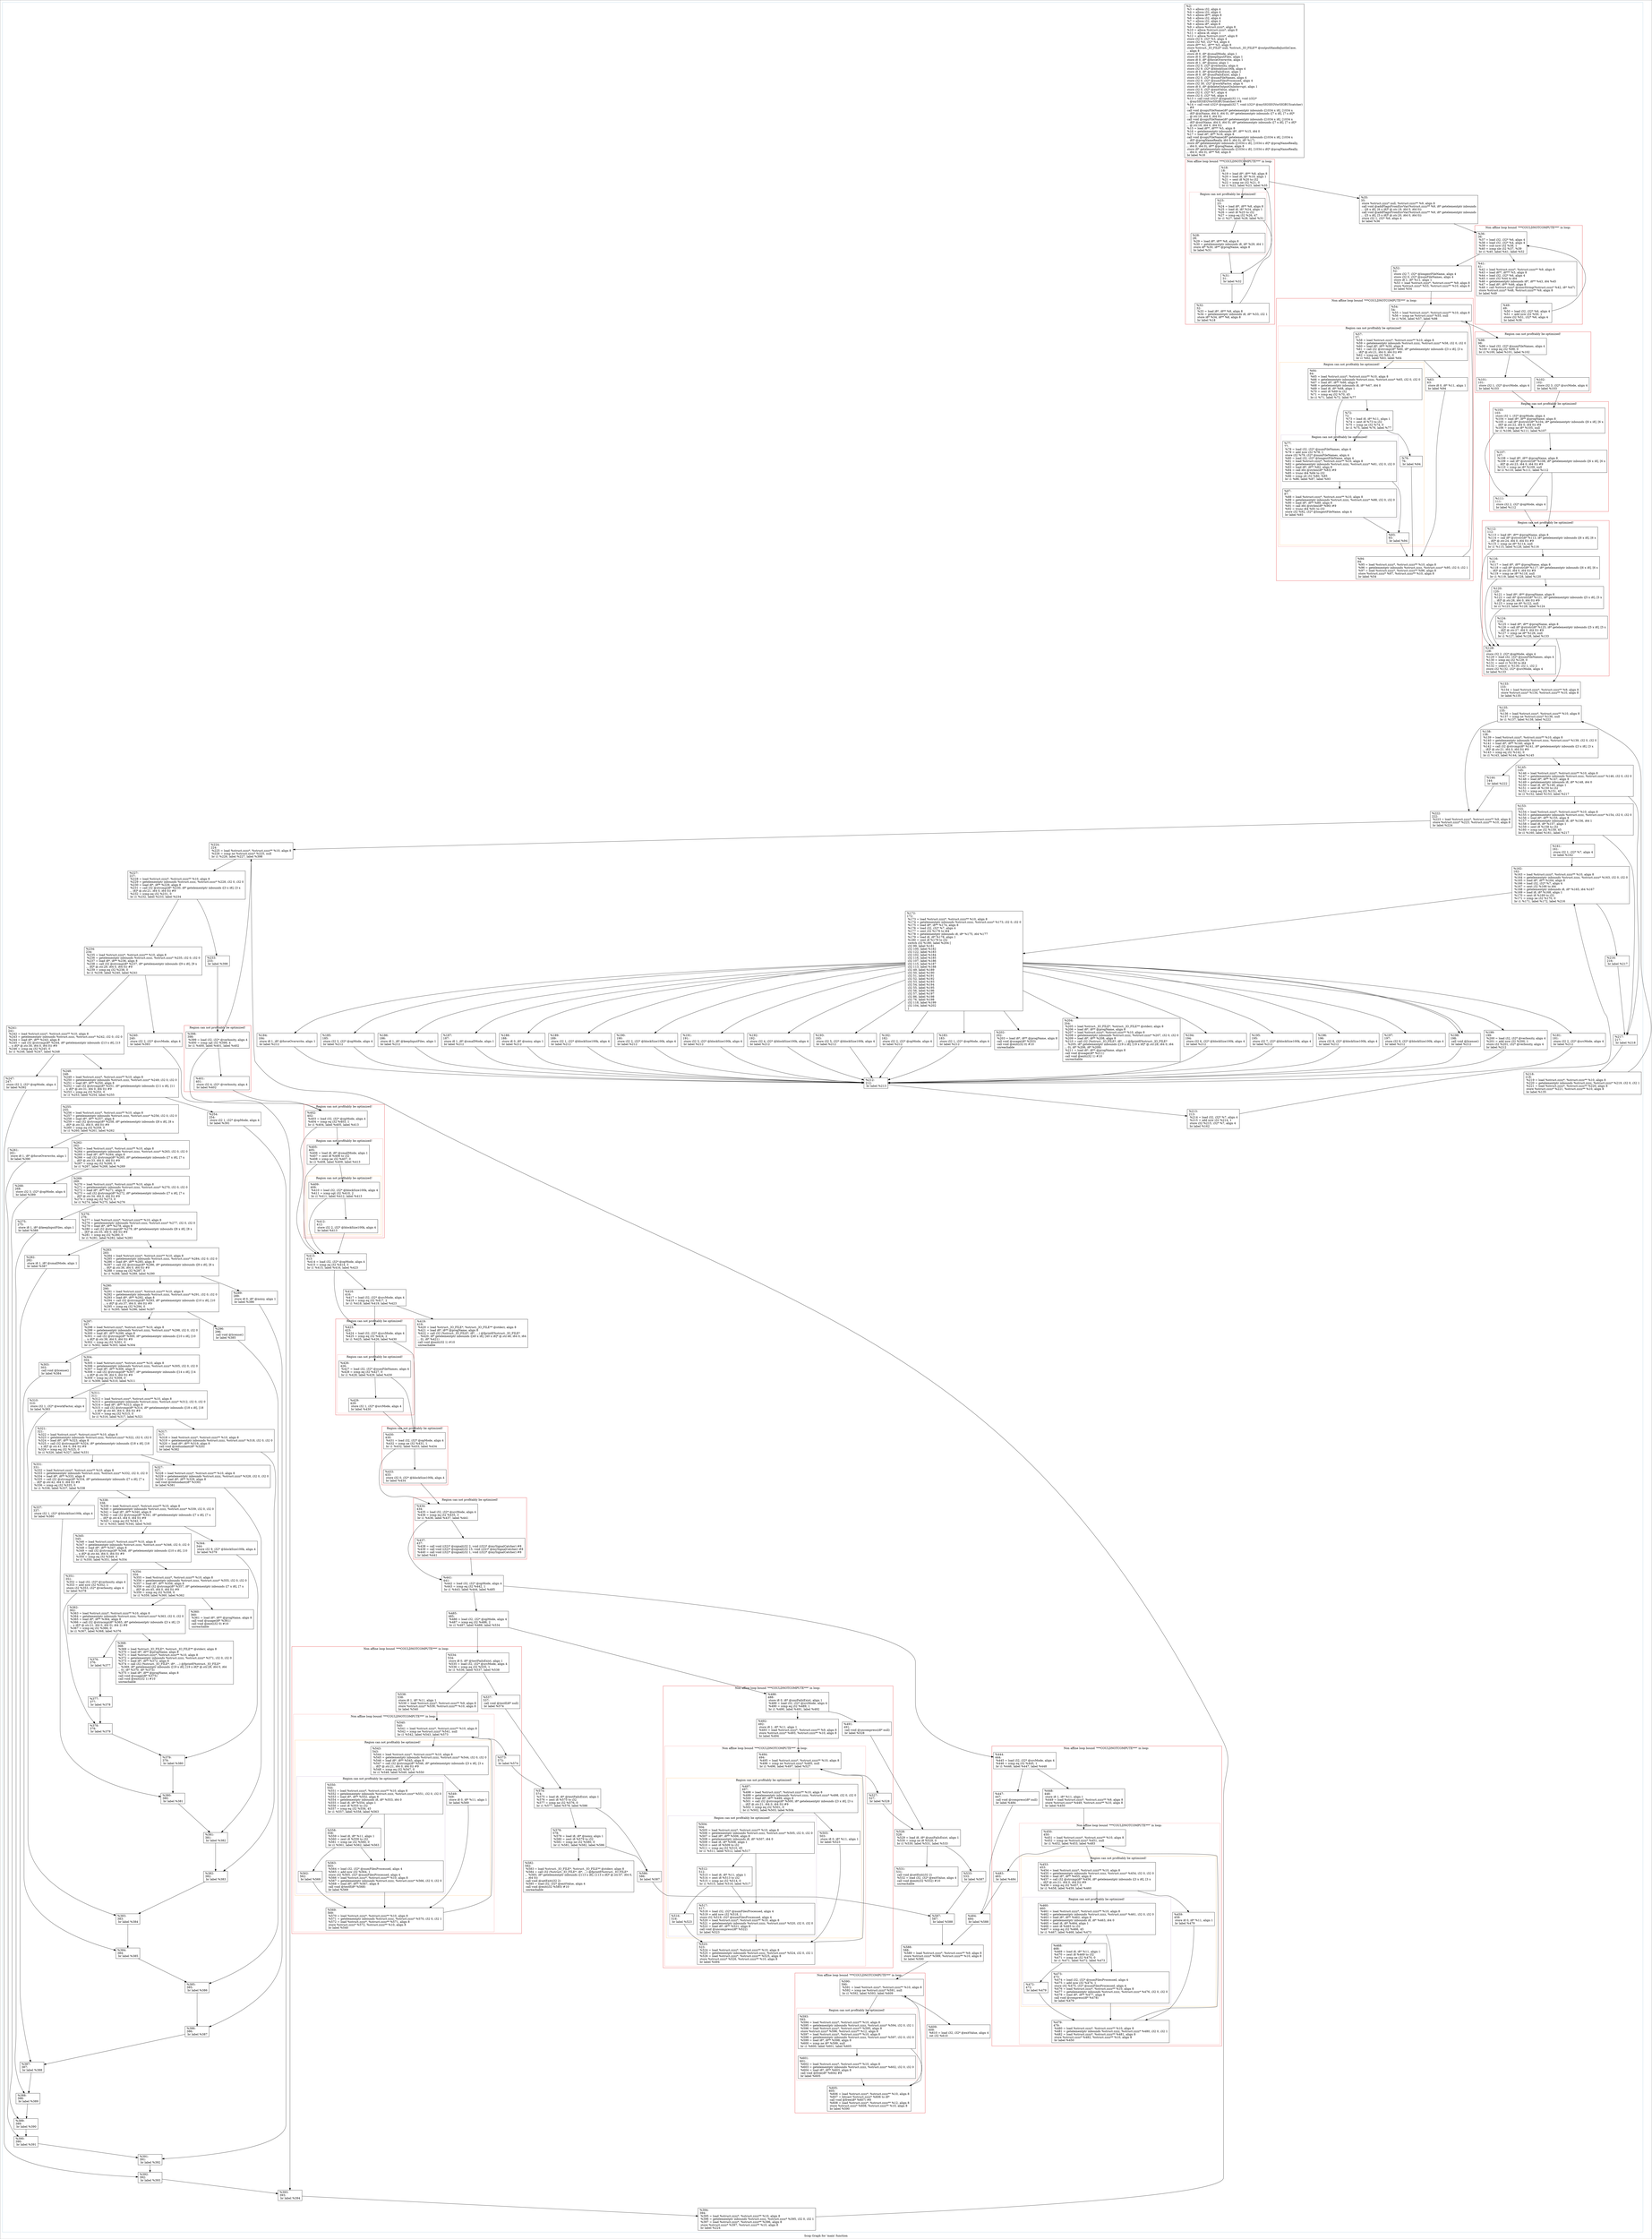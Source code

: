 digraph "Scop Graph for 'main' function" {
	label="Scop Graph for 'main' function";

	Node0x28ee630 [shape=record,label="{%2:\l  %3 = alloca i32, align 4\l  %4 = alloca i32, align 4\l  %5 = alloca i8**, align 8\l  %6 = alloca i32, align 4\l  %7 = alloca i32, align 4\l  %8 = alloca i8*, align 8\l  %9 = alloca %struct.zzzz*, align 8\l  %10 = alloca %struct.zzzz*, align 8\l  %11 = alloca i8, align 1\l  %12 = alloca %struct.zzzz*, align 8\l  store i32 0, i32* %3, align 4\l  store i32 %0, i32* %4, align 4\l  store i8** %1, i8*** %5, align 8\l  store %struct._IO_FILE* null, %struct._IO_FILE** @outputHandleJustInCase,\l... align 8\l  store i8 0, i8* @smallMode, align 1\l  store i8 0, i8* @keepInputFiles, align 1\l  store i8 0, i8* @forceOverwrite, align 1\l  store i8 1, i8* @noisy, align 1\l  store i32 0, i32* @verbosity, align 4\l  store i32 9, i32* @blockSize100k, align 4\l  store i8 0, i8* @testFailsExist, align 1\l  store i8 0, i8* @unzFailsExist, align 1\l  store i32 0, i32* @numFileNames, align 4\l  store i32 0, i32* @numFilesProcessed, align 4\l  store i32 30, i32* @workFactor, align 4\l  store i8 0, i8* @deleteOutputOnInterrupt, align 1\l  store i32 0, i32* @exitValue, align 4\l  store i32 0, i32* %7, align 4\l  store i32 0, i32* %6, align 4\l  %13 = call void (i32)* @signal(i32 11, void (i32)*\l... @mySIGSEGVorSIGBUScatcher) #8\l  %14 = call void (i32)* @signal(i32 7, void (i32)* @mySIGSEGVorSIGBUScatcher)\l... #8\l  call void @copyFileName(i8* getelementptr inbounds ([1034 x i8], [1034 x\l... i8]* @inName, i64 0, i64 0), i8* getelementptr inbounds ([7 x i8], [7 x i8]*\l... @.str.18, i64 0, i64 0))\l  call void @copyFileName(i8* getelementptr inbounds ([1034 x i8], [1034 x\l... i8]* @outName, i64 0, i64 0), i8* getelementptr inbounds ([7 x i8], [7 x i8]*\l... @.str.18, i64 0, i64 0))\l  %15 = load i8**, i8*** %5, align 8\l  %16 = getelementptr inbounds i8*, i8** %15, i64 0\l  %17 = load i8*, i8** %16, align 8\l  call void @copyFileName(i8* getelementptr inbounds ([1034 x i8], [1034 x\l... i8]* @progNameReally, i64 0, i64 0), i8* %17)\l  store i8* getelementptr inbounds ([1034 x i8], [1034 x i8]* @progNameReally,\l... i64 0, i64 0), i8** @progName, align 8\l  store i8* getelementptr inbounds ([1034 x i8], [1034 x i8]* @progNameReally,\l... i64 0, i64 0), i8** %8, align 8\l  br label %18\l}"];
	Node0x28ee630 -> Node0x29134a0;
	Node0x29134a0 [shape=record,label="{%18:\l18:                                               \l  %19 = load i8*, i8** %8, align 8\l  %20 = load i8, i8* %19, align 1\l  %21 = sext i8 %20 to i32\l  %22 = icmp ne i32 %21, 0\l  br i1 %22, label %23, label %35\l}"];
	Node0x29134a0 -> Node0x26027f0;
	Node0x29134a0 -> Node0x28c7b80;
	Node0x26027f0 [shape=record,label="{%23:\l23:                                               \l  %24 = load i8*, i8** %8, align 8\l  %25 = load i8, i8* %24, align 1\l  %26 = sext i8 %25 to i32\l  %27 = icmp eq i32 %26, 47\l  br i1 %27, label %28, label %31\l}"];
	Node0x26027f0 -> Node0x28d6b60;
	Node0x26027f0 -> Node0x2886150;
	Node0x28d6b60 [shape=record,label="{%28:\l28:                                               \l  %29 = load i8*, i8** %8, align 8\l  %30 = getelementptr inbounds i8, i8* %29, i64 1\l  store i8* %30, i8** @progName, align 8\l  br label %31\l}"];
	Node0x28d6b60 -> Node0x2886150;
	Node0x2886150 [shape=record,label="{%31:\l31:                                               \l  br label %32\l}"];
	Node0x2886150 -> Node0x28cc4f0;
	Node0x28cc4f0 [shape=record,label="{%32:\l32:                                               \l  %33 = load i8*, i8** %8, align 8\l  %34 = getelementptr inbounds i8, i8* %33, i32 1\l  store i8* %34, i8** %8, align 8\l  br label %18\l}"];
	Node0x28cc4f0 -> Node0x29134a0[constraint=false];
	Node0x28c7b80 [shape=record,label="{%35:\l35:                                               \l  store %struct.zzzz* null, %struct.zzzz** %9, align 8\l  call void @addFlagsFromEnvVar(%struct.zzzz** %9, i8* getelementptr inbounds\l... ([6 x i8], [6 x i8]* @.str.19, i64 0, i64 0))\l  call void @addFlagsFromEnvVar(%struct.zzzz** %9, i8* getelementptr inbounds\l... ([5 x i8], [5 x i8]* @.str.20, i64 0, i64 0))\l  store i32 1, i32* %6, align 4\l  br label %36\l}"];
	Node0x28c7b80 -> Node0x2650160;
	Node0x2650160 [shape=record,label="{%36:\l36:                                               \l  %37 = load i32, i32* %6, align 4\l  %38 = load i32, i32* %4, align 4\l  %39 = sub nsw i32 %38, 1\l  %40 = icmp sle i32 %37, %39\l  br i1 %40, label %41, label %52\l}"];
	Node0x2650160 -> Node0x25d6b30;
	Node0x2650160 -> Node0x27bb710;
	Node0x25d6b30 [shape=record,label="{%41:\l41:                                               \l  %42 = load %struct.zzzz*, %struct.zzzz** %9, align 8\l  %43 = load i8**, i8*** %5, align 8\l  %44 = load i32, i32* %6, align 4\l  %45 = sext i32 %44 to i64\l  %46 = getelementptr inbounds i8*, i8** %43, i64 %45\l  %47 = load i8*, i8** %46, align 8\l  %48 = call %struct.zzzz* @snocString(%struct.zzzz* %42, i8* %47)\l  store %struct.zzzz* %48, %struct.zzzz** %9, align 8\l  br label %49\l}"];
	Node0x25d6b30 -> Node0x2912a50;
	Node0x2912a50 [shape=record,label="{%49:\l49:                                               \l  %50 = load i32, i32* %6, align 4\l  %51 = add nsw i32 %50, 1\l  store i32 %51, i32* %6, align 4\l  br label %36\l}"];
	Node0x2912a50 -> Node0x2650160[constraint=false];
	Node0x27bb710 [shape=record,label="{%52:\l52:                                               \l  store i32 7, i32* @longestFileName, align 4\l  store i32 0, i32* @numFileNames, align 4\l  store i8 1, i8* %11, align 1\l  %53 = load %struct.zzzz*, %struct.zzzz** %9, align 8\l  store %struct.zzzz* %53, %struct.zzzz** %10, align 8\l  br label %54\l}"];
	Node0x27bb710 -> Node0x2800330;
	Node0x2800330 [shape=record,label="{%54:\l54:                                               \l  %55 = load %struct.zzzz*, %struct.zzzz** %10, align 8\l  %56 = icmp ne %struct.zzzz* %55, null\l  br i1 %56, label %57, label %98\l}"];
	Node0x2800330 -> Node0x28bdb40;
	Node0x2800330 -> Node0x28289b0;
	Node0x28bdb40 [shape=record,label="{%57:\l57:                                               \l  %58 = load %struct.zzzz*, %struct.zzzz** %10, align 8\l  %59 = getelementptr inbounds %struct.zzzz, %struct.zzzz* %58, i32 0, i32 0\l  %60 = load i8*, i8** %59, align 8\l  %61 = call i32 @strcmp(i8* %60, i8* getelementptr inbounds ([3 x i8], [3 x\l... i8]* @.str.21, i64 0, i64 0)) #9\l  %62 = icmp eq i32 %61, 0\l  br i1 %62, label %63, label %64\l}"];
	Node0x28bdb40 -> Node0x2820930;
	Node0x28bdb40 -> Node0x28ccec0;
	Node0x2820930 [shape=record,label="{%63:\l63:                                               \l  store i8 0, i8* %11, align 1\l  br label %94\l}"];
	Node0x2820930 -> Node0x26e7ad0;
	Node0x26e7ad0 [shape=record,label="{%94:\l94:                                               \l  %95 = load %struct.zzzz*, %struct.zzzz** %10, align 8\l  %96 = getelementptr inbounds %struct.zzzz, %struct.zzzz* %95, i32 0, i32 1\l  %97 = load %struct.zzzz*, %struct.zzzz** %96, align 8\l  store %struct.zzzz* %97, %struct.zzzz** %10, align 8\l  br label %54\l}"];
	Node0x26e7ad0 -> Node0x2800330[constraint=false];
	Node0x28ccec0 [shape=record,label="{%64:\l64:                                               \l  %65 = load %struct.zzzz*, %struct.zzzz** %10, align 8\l  %66 = getelementptr inbounds %struct.zzzz, %struct.zzzz* %65, i32 0, i32 0\l  %67 = load i8*, i8** %66, align 8\l  %68 = getelementptr inbounds i8, i8* %67, i64 0\l  %69 = load i8, i8* %68, align 1\l  %70 = sext i8 %69 to i32\l  %71 = icmp eq i32 %70, 45\l  br i1 %71, label %72, label %77\l}"];
	Node0x28ccec0 -> Node0x25ec900;
	Node0x28ccec0 -> Node0x2816360;
	Node0x25ec900 [shape=record,label="{%72:\l72:                                               \l  %73 = load i8, i8* %11, align 1\l  %74 = zext i8 %73 to i32\l  %75 = icmp ne i32 %74, 0\l  br i1 %75, label %76, label %77\l}"];
	Node0x25ec900 -> Node0x28c9bd0;
	Node0x25ec900 -> Node0x2816360;
	Node0x28c9bd0 [shape=record,label="{%76:\l76:                                               \l  br label %94\l}"];
	Node0x28c9bd0 -> Node0x26e7ad0;
	Node0x2816360 [shape=record,label="{%77:\l77:                                               \l  %78 = load i32, i32* @numFileNames, align 4\l  %79 = add nsw i32 %78, 1\l  store i32 %79, i32* @numFileNames, align 4\l  %80 = load i32, i32* @longestFileName, align 4\l  %81 = load %struct.zzzz*, %struct.zzzz** %10, align 8\l  %82 = getelementptr inbounds %struct.zzzz, %struct.zzzz* %81, i32 0, i32 0\l  %83 = load i8*, i8** %82, align 8\l  %84 = call i64 @strlen(i8* %83) #9\l  %85 = trunc i64 %84 to i32\l  %86 = icmp slt i32 %80, %85\l  br i1 %86, label %87, label %93\l}"];
	Node0x2816360 -> Node0x27fcea0;
	Node0x2816360 -> Node0x2837c20;
	Node0x27fcea0 [shape=record,label="{%87:\l87:                                               \l  %88 = load %struct.zzzz*, %struct.zzzz** %10, align 8\l  %89 = getelementptr inbounds %struct.zzzz, %struct.zzzz* %88, i32 0, i32 0\l  %90 = load i8*, i8** %89, align 8\l  %91 = call i64 @strlen(i8* %90) #9\l  %92 = trunc i64 %91 to i32\l  store i32 %92, i32* @longestFileName, align 4\l  br label %93\l}"];
	Node0x27fcea0 -> Node0x2837c20;
	Node0x2837c20 [shape=record,label="{%93:\l93:                                               \l  br label %94\l}"];
	Node0x2837c20 -> Node0x26e7ad0;
	Node0x28289b0 [shape=record,label="{%98:\l98:                                               \l  %99 = load i32, i32* @numFileNames, align 4\l  %100 = icmp eq i32 %99, 0\l  br i1 %100, label %101, label %102\l}"];
	Node0x28289b0 -> Node0x25d69d0;
	Node0x28289b0 -> Node0x28cdd00;
	Node0x25d69d0 [shape=record,label="{%101:\l101:                                              \l  store i32 1, i32* @srcMode, align 4\l  br label %103\l}"];
	Node0x25d69d0 -> Node0x283e030;
	Node0x283e030 [shape=record,label="{%103:\l103:                                              \l  store i32 1, i32* @opMode, align 4\l  %104 = load i8*, i8** @progName, align 8\l  %105 = call i8* @strstr(i8* %104, i8* getelementptr inbounds ([6 x i8], [6 x\l... i8]* @.str.22, i64 0, i64 0)) #9\l  %106 = icmp ne i8* %105, null\l  br i1 %106, label %111, label %107\l}"];
	Node0x283e030 -> Node0x28cc230;
	Node0x283e030 -> Node0x2844b00;
	Node0x28cc230 [shape=record,label="{%111:\l111:                                              \l  store i32 2, i32* @opMode, align 4\l  br label %112\l}"];
	Node0x28cc230 -> Node0x28cdf40;
	Node0x28cdf40 [shape=record,label="{%112:\l112:                                              \l  %113 = load i8*, i8** @progName, align 8\l  %114 = call i8* @strstr(i8* %113, i8* getelementptr inbounds ([6 x i8], [6 x\l... i8]* @.str.24, i64 0, i64 0)) #9\l  %115 = icmp ne i8* %114, null\l  br i1 %115, label %128, label %116\l}"];
	Node0x28cdf40 -> Node0x2840a60;
	Node0x28cdf40 -> Node0x264dea0;
	Node0x2840a60 [shape=record,label="{%128:\l128:                                              \l  store i32 2, i32* @opMode, align 4\l  %129 = load i32, i32* @numFileNames, align 4\l  %130 = icmp eq i32 %129, 0\l  %131 = zext i1 %130 to i64\l  %132 = select i1 %130, i32 1, i32 2\l  store i32 %132, i32* @srcMode, align 4\l  br label %133\l}"];
	Node0x2840a60 -> Node0x282a030;
	Node0x282a030 [shape=record,label="{%133:\l133:                                              \l  %134 = load %struct.zzzz*, %struct.zzzz** %9, align 8\l  store %struct.zzzz* %134, %struct.zzzz** %10, align 8\l  br label %135\l}"];
	Node0x282a030 -> Node0x27ff390;
	Node0x27ff390 [shape=record,label="{%135:\l135:                                              \l  %136 = load %struct.zzzz*, %struct.zzzz** %10, align 8\l  %137 = icmp ne %struct.zzzz* %136, null\l  br i1 %137, label %138, label %222\l}"];
	Node0x27ff390 -> Node0x260fb60;
	Node0x27ff390 -> Node0x283cab0;
	Node0x260fb60 [shape=record,label="{%138:\l138:                                              \l  %139 = load %struct.zzzz*, %struct.zzzz** %10, align 8\l  %140 = getelementptr inbounds %struct.zzzz, %struct.zzzz* %139, i32 0, i32 0\l  %141 = load i8*, i8** %140, align 8\l  %142 = call i32 @strcmp(i8* %141, i8* getelementptr inbounds ([3 x i8], [3 x\l... i8]* @.str.21, i64 0, i64 0)) #9\l  %143 = icmp eq i32 %142, 0\l  br i1 %143, label %144, label %145\l}"];
	Node0x260fb60 -> Node0x27f5bb0;
	Node0x260fb60 -> Node0x28da710;
	Node0x27f5bb0 [shape=record,label="{%144:\l144:                                              \l  br label %222\l}"];
	Node0x27f5bb0 -> Node0x283cab0;
	Node0x283cab0 [shape=record,label="{%222:\l222:                                              \l  %223 = load %struct.zzzz*, %struct.zzzz** %9, align 8\l  store %struct.zzzz* %223, %struct.zzzz** %10, align 8\l  br label %224\l}"];
	Node0x283cab0 -> Node0x25eba30;
	Node0x25eba30 [shape=record,label="{%224:\l224:                                              \l  %225 = load %struct.zzzz*, %struct.zzzz** %10, align 8\l  %226 = icmp ne %struct.zzzz* %225, null\l  br i1 %226, label %227, label %398\l}"];
	Node0x25eba30 -> Node0x284d6d0;
	Node0x25eba30 -> Node0x28d3650;
	Node0x284d6d0 [shape=record,label="{%227:\l227:                                              \l  %228 = load %struct.zzzz*, %struct.zzzz** %10, align 8\l  %229 = getelementptr inbounds %struct.zzzz, %struct.zzzz* %228, i32 0, i32 0\l  %230 = load i8*, i8** %229, align 8\l  %231 = call i32 @strcmp(i8* %230, i8* getelementptr inbounds ([3 x i8], [3 x\l... i8]* @.str.21, i64 0, i64 0)) #9\l  %232 = icmp eq i32 %231, 0\l  br i1 %232, label %233, label %234\l}"];
	Node0x284d6d0 -> Node0x264b330;
	Node0x284d6d0 -> Node0x27fcb50;
	Node0x264b330 [shape=record,label="{%233:\l233:                                              \l  br label %398\l}"];
	Node0x264b330 -> Node0x28d3650;
	Node0x28d3650 [shape=record,label="{%398:\l398:                                              \l  %399 = load i32, i32* @verbosity, align 4\l  %400 = icmp sgt i32 %399, 4\l  br i1 %400, label %401, label %402\l}"];
	Node0x28d3650 -> Node0x28dffe0;
	Node0x28d3650 -> Node0x2805ac0;
	Node0x28dffe0 [shape=record,label="{%401:\l401:                                              \l  store i32 4, i32* @verbosity, align 4\l  br label %402\l}"];
	Node0x28dffe0 -> Node0x2805ac0;
	Node0x2805ac0 [shape=record,label="{%402:\l402:                                              \l  %403 = load i32, i32* @opMode, align 4\l  %404 = icmp eq i32 %403, 1\l  br i1 %404, label %405, label %413\l}"];
	Node0x2805ac0 -> Node0x27d5f00;
	Node0x2805ac0 -> Node0x27ea830;
	Node0x27d5f00 [shape=record,label="{%405:\l405:                                              \l  %406 = load i8, i8* @smallMode, align 1\l  %407 = zext i8 %406 to i32\l  %408 = icmp ne i32 %407, 0\l  br i1 %408, label %409, label %413\l}"];
	Node0x27d5f00 -> Node0x269ec70;
	Node0x27d5f00 -> Node0x27ea830;
	Node0x269ec70 [shape=record,label="{%409:\l409:                                              \l  %410 = load i32, i32* @blockSize100k, align 4\l  %411 = icmp sgt i32 %410, 2\l  br i1 %411, label %412, label %413\l}"];
	Node0x269ec70 -> Node0x28e5de0;
	Node0x269ec70 -> Node0x27ea830;
	Node0x28e5de0 [shape=record,label="{%412:\l412:                                              \l  store i32 2, i32* @blockSize100k, align 4\l  br label %413\l}"];
	Node0x28e5de0 -> Node0x27ea830;
	Node0x27ea830 [shape=record,label="{%413:\l413:                                              \l  %414 = load i32, i32* @opMode, align 4\l  %415 = icmp eq i32 %414, 3\l  br i1 %415, label %416, label %423\l}"];
	Node0x27ea830 -> Node0x28151d0;
	Node0x27ea830 -> Node0x28c37e0;
	Node0x28151d0 [shape=record,label="{%416:\l416:                                              \l  %417 = load i32, i32* @srcMode, align 4\l  %418 = icmp eq i32 %417, 2\l  br i1 %418, label %419, label %423\l}"];
	Node0x28151d0 -> Node0x27f5d60;
	Node0x28151d0 -> Node0x28c37e0;
	Node0x27f5d60 [shape=record,label="{%419:\l419:                                              \l  %420 = load %struct._IO_FILE*, %struct._IO_FILE** @stderr, align 8\l  %421 = load i8*, i8** @progName, align 8\l  %422 = call i32 (%struct._IO_FILE*, i8*, ...) @fprintf(%struct._IO_FILE*\l... %420, i8* getelementptr inbounds ([40 x i8], [40 x i8]* @.str.46, i64 0, i64\l... 0), i8* %421)\l  call void @exit(i32 1) #10\l  unreachable\l}"];
	Node0x28c37e0 [shape=record,label="{%423:\l423:                                              \l  %424 = load i32, i32* @srcMode, align 4\l  %425 = icmp eq i32 %424, 2\l  br i1 %425, label %426, label %430\l}"];
	Node0x28c37e0 -> Node0x26851e0;
	Node0x28c37e0 -> Node0x27f5c80;
	Node0x26851e0 [shape=record,label="{%426:\l426:                                              \l  %427 = load i32, i32* @numFileNames, align 4\l  %428 = icmp eq i32 %427, 0\l  br i1 %428, label %429, label %430\l}"];
	Node0x26851e0 -> Node0x2828280;
	Node0x26851e0 -> Node0x27f5c80;
	Node0x2828280 [shape=record,label="{%429:\l429:                                              \l  store i32 1, i32* @srcMode, align 4\l  br label %430\l}"];
	Node0x2828280 -> Node0x27f5c80;
	Node0x27f5c80 [shape=record,label="{%430:\l430:                                              \l  %431 = load i32, i32* @opMode, align 4\l  %432 = icmp ne i32 %431, 1\l  br i1 %432, label %433, label %434\l}"];
	Node0x27f5c80 -> Node0x28db520;
	Node0x27f5c80 -> Node0x28c6a20;
	Node0x28db520 [shape=record,label="{%433:\l433:                                              \l  store i32 0, i32* @blockSize100k, align 4\l  br label %434\l}"];
	Node0x28db520 -> Node0x28c6a20;
	Node0x28c6a20 [shape=record,label="{%434:\l434:                                              \l  %435 = load i32, i32* @srcMode, align 4\l  %436 = icmp eq i32 %435, 3\l  br i1 %436, label %437, label %441\l}"];
	Node0x28c6a20 -> Node0x25f1db0;
	Node0x28c6a20 -> Node0x28be3c0;
	Node0x25f1db0 [shape=record,label="{%437:\l437:                                              \l  %438 = call void (i32)* @signal(i32 2, void (i32)* @mySignalCatcher) #8\l  %439 = call void (i32)* @signal(i32 15, void (i32)* @mySignalCatcher) #8\l  %440 = call void (i32)* @signal(i32 1, void (i32)* @mySignalCatcher) #8\l  br label %441\l}"];
	Node0x25f1db0 -> Node0x28be3c0;
	Node0x28be3c0 [shape=record,label="{%441:\l441:                                              \l  %442 = load i32, i32* @opMode, align 4\l  %443 = icmp eq i32 %442, 1\l  br i1 %443, label %444, label %485\l}"];
	Node0x28be3c0 -> Node0x281d270;
	Node0x28be3c0 -> Node0x28154c0;
	Node0x281d270 [shape=record,label="{%444:\l444:                                              \l  %445 = load i32, i32* @srcMode, align 4\l  %446 = icmp eq i32 %445, 1\l  br i1 %446, label %447, label %448\l}"];
	Node0x281d270 -> Node0x2832700;
	Node0x281d270 -> Node0x286ed50;
	Node0x2832700 [shape=record,label="{%447:\l447:                                              \l  call void @compress(i8* null)\l  br label %484\l}"];
	Node0x2832700 -> Node0x269f0b0;
	Node0x269f0b0 [shape=record,label="{%484:\l484:                                              \l  br label %588\l}"];
	Node0x269f0b0 -> Node0x2813df0;
	Node0x2813df0 [shape=record,label="{%588:\l588:                                              \l  %589 = load %struct.zzzz*, %struct.zzzz** %9, align 8\l  store %struct.zzzz* %589, %struct.zzzz** %10, align 8\l  br label %590\l}"];
	Node0x2813df0 -> Node0x284e1b0;
	Node0x284e1b0 [shape=record,label="{%590:\l590:                                              \l  %591 = load %struct.zzzz*, %struct.zzzz** %10, align 8\l  %592 = icmp ne %struct.zzzz* %591, null\l  br i1 %592, label %593, label %609\l}"];
	Node0x284e1b0 -> Node0x25eac70;
	Node0x284e1b0 -> Node0x2951720;
	Node0x25eac70 [shape=record,label="{%593:\l593:                                              \l  %594 = load %struct.zzzz*, %struct.zzzz** %10, align 8\l  %595 = getelementptr inbounds %struct.zzzz, %struct.zzzz* %594, i32 0, i32 1\l  %596 = load %struct.zzzz*, %struct.zzzz** %595, align 8\l  store %struct.zzzz* %596, %struct.zzzz** %12, align 8\l  %597 = load %struct.zzzz*, %struct.zzzz** %10, align 8\l  %598 = getelementptr inbounds %struct.zzzz, %struct.zzzz* %597, i32 0, i32 0\l  %599 = load i8*, i8** %598, align 8\l  %600 = icmp ne i8* %599, null\l  br i1 %600, label %601, label %605\l}"];
	Node0x25eac70 -> Node0x26a2090;
	Node0x25eac70 -> Node0x2841d20;
	Node0x26a2090 [shape=record,label="{%601:\l601:                                              \l  %602 = load %struct.zzzz*, %struct.zzzz** %10, align 8\l  %603 = getelementptr inbounds %struct.zzzz, %struct.zzzz* %602, i32 0, i32 0\l  %604 = load i8*, i8** %603, align 8\l  call void @free(i8* %604) #8\l  br label %605\l}"];
	Node0x26a2090 -> Node0x2841d20;
	Node0x2841d20 [shape=record,label="{%605:\l605:                                              \l  %606 = load %struct.zzzz*, %struct.zzzz** %10, align 8\l  %607 = bitcast %struct.zzzz* %606 to i8*\l  call void @free(i8* %607) #8\l  %608 = load %struct.zzzz*, %struct.zzzz** %12, align 8\l  store %struct.zzzz* %608, %struct.zzzz** %10, align 8\l  br label %590\l}"];
	Node0x2841d20 -> Node0x284e1b0[constraint=false];
	Node0x2951720 [shape=record,label="{%609:\l609:                                              \l  %610 = load i32, i32* @exitValue, align 4\l  ret i32 %610\l}"];
	Node0x286ed50 [shape=record,label="{%448:\l448:                                              \l  store i8 1, i8* %11, align 1\l  %449 = load %struct.zzzz*, %struct.zzzz** %9, align 8\l  store %struct.zzzz* %449, %struct.zzzz** %10, align 8\l  br label %450\l}"];
	Node0x286ed50 -> Node0x28424e0;
	Node0x28424e0 [shape=record,label="{%450:\l450:                                              \l  %451 = load %struct.zzzz*, %struct.zzzz** %10, align 8\l  %452 = icmp ne %struct.zzzz* %451, null\l  br i1 %452, label %453, label %483\l}"];
	Node0x28424e0 -> Node0x27ccb90;
	Node0x28424e0 -> Node0x2832ac0;
	Node0x27ccb90 [shape=record,label="{%453:\l453:                                              \l  %454 = load %struct.zzzz*, %struct.zzzz** %10, align 8\l  %455 = getelementptr inbounds %struct.zzzz, %struct.zzzz* %454, i32 0, i32 0\l  %456 = load i8*, i8** %455, align 8\l  %457 = call i32 @strcmp(i8* %456, i8* getelementptr inbounds ([3 x i8], [3 x\l... i8]* @.str.21, i64 0, i64 0)) #9\l  %458 = icmp eq i32 %457, 0\l  br i1 %458, label %459, label %460\l}"];
	Node0x27ccb90 -> Node0x2806e30;
	Node0x27ccb90 -> Node0x26a1920;
	Node0x2806e30 [shape=record,label="{%459:\l459:                                              \l  store i8 0, i8* %11, align 1\l  br label %479\l}"];
	Node0x2806e30 -> Node0x2786360;
	Node0x2786360 [shape=record,label="{%479:\l479:                                              \l  %480 = load %struct.zzzz*, %struct.zzzz** %10, align 8\l  %481 = getelementptr inbounds %struct.zzzz, %struct.zzzz* %480, i32 0, i32 1\l  %482 = load %struct.zzzz*, %struct.zzzz** %481, align 8\l  store %struct.zzzz* %482, %struct.zzzz** %10, align 8\l  br label %450\l}"];
	Node0x2786360 -> Node0x28424e0[constraint=false];
	Node0x26a1920 [shape=record,label="{%460:\l460:                                              \l  %461 = load %struct.zzzz*, %struct.zzzz** %10, align 8\l  %462 = getelementptr inbounds %struct.zzzz, %struct.zzzz* %461, i32 0, i32 0\l  %463 = load i8*, i8** %462, align 8\l  %464 = getelementptr inbounds i8, i8* %463, i64 0\l  %465 = load i8, i8* %464, align 1\l  %466 = sext i8 %465 to i32\l  %467 = icmp eq i32 %466, 45\l  br i1 %467, label %468, label %473\l}"];
	Node0x26a1920 -> Node0x27cca40;
	Node0x26a1920 -> Node0x2813380;
	Node0x27cca40 [shape=record,label="{%468:\l468:                                              \l  %469 = load i8, i8* %11, align 1\l  %470 = zext i8 %469 to i32\l  %471 = icmp ne i32 %470, 0\l  br i1 %471, label %472, label %473\l}"];
	Node0x27cca40 -> Node0x284fcf0;
	Node0x27cca40 -> Node0x2813380;
	Node0x284fcf0 [shape=record,label="{%472:\l472:                                              \l  br label %479\l}"];
	Node0x284fcf0 -> Node0x2786360;
	Node0x2813380 [shape=record,label="{%473:\l473:                                              \l  %474 = load i32, i32* @numFilesProcessed, align 4\l  %475 = add nsw i32 %474, 1\l  store i32 %475, i32* @numFilesProcessed, align 4\l  %476 = load %struct.zzzz*, %struct.zzzz** %10, align 8\l  %477 = getelementptr inbounds %struct.zzzz, %struct.zzzz* %476, i32 0, i32 0\l  %478 = load i8*, i8** %477, align 8\l  call void @compress(i8* %478)\l  br label %479\l}"];
	Node0x2813380 -> Node0x2786360;
	Node0x2832ac0 [shape=record,label="{%483:\l483:                                              \l  br label %484\l}"];
	Node0x2832ac0 -> Node0x269f0b0;
	Node0x28154c0 [shape=record,label="{%485:\l485:                                              \l  %486 = load i32, i32* @opMode, align 4\l  %487 = icmp eq i32 %486, 2\l  br i1 %487, label %488, label %534\l}"];
	Node0x28154c0 -> Node0x27c9d50;
	Node0x28154c0 -> Node0x28c88b0;
	Node0x27c9d50 [shape=record,label="{%488:\l488:                                              \l  store i8 0, i8* @unzFailsExist, align 1\l  %489 = load i32, i32* @srcMode, align 4\l  %490 = icmp eq i32 %489, 1\l  br i1 %490, label %491, label %492\l}"];
	Node0x27c9d50 -> Node0x2784380;
	Node0x27c9d50 -> Node0x2842f70;
	Node0x2784380 [shape=record,label="{%491:\l491:                                              \l  call void @uncompress(i8* null)\l  br label %528\l}"];
	Node0x2784380 -> Node0x27487b0;
	Node0x27487b0 [shape=record,label="{%528:\l528:                                              \l  %529 = load i8, i8* @unzFailsExist, align 1\l  %530 = icmp ne i8 %529, 0\l  br i1 %530, label %531, label %533\l}"];
	Node0x27487b0 -> Node0x28146d0;
	Node0x27487b0 -> Node0x28406b0;
	Node0x28146d0 [shape=record,label="{%531:\l531:                                              \l  call void @setExit(i32 2)\l  %532 = load i32, i32* @exitValue, align 4\l  call void @exit(i32 %532) #10\l  unreachable\l}"];
	Node0x28406b0 [shape=record,label="{%533:\l533:                                              \l  br label %587\l}"];
	Node0x28406b0 -> Node0x2838f70;
	Node0x2838f70 [shape=record,label="{%587:\l587:                                              \l  br label %588\l}"];
	Node0x2838f70 -> Node0x2813df0;
	Node0x2842f70 [shape=record,label="{%492:\l492:                                              \l  store i8 1, i8* %11, align 1\l  %493 = load %struct.zzzz*, %struct.zzzz** %9, align 8\l  store %struct.zzzz* %493, %struct.zzzz** %10, align 8\l  br label %494\l}"];
	Node0x2842f70 -> Node0x2649920;
	Node0x2649920 [shape=record,label="{%494:\l494:                                              \l  %495 = load %struct.zzzz*, %struct.zzzz** %10, align 8\l  %496 = icmp ne %struct.zzzz* %495, null\l  br i1 %496, label %497, label %527\l}"];
	Node0x2649920 -> Node0x28d6190;
	Node0x2649920 -> Node0x2852160;
	Node0x28d6190 [shape=record,label="{%497:\l497:                                              \l  %498 = load %struct.zzzz*, %struct.zzzz** %10, align 8\l  %499 = getelementptr inbounds %struct.zzzz, %struct.zzzz* %498, i32 0, i32 0\l  %500 = load i8*, i8** %499, align 8\l  %501 = call i32 @strcmp(i8* %500, i8* getelementptr inbounds ([3 x i8], [3 x\l... i8]* @.str.21, i64 0, i64 0)) #9\l  %502 = icmp eq i32 %501, 0\l  br i1 %502, label %503, label %504\l}"];
	Node0x28d6190 -> Node0x281f780;
	Node0x28d6190 -> Node0x2599610;
	Node0x281f780 [shape=record,label="{%503:\l503:                                              \l  store i8 0, i8* %11, align 1\l  br label %523\l}"];
	Node0x281f780 -> Node0x2771060;
	Node0x2771060 [shape=record,label="{%523:\l523:                                              \l  %524 = load %struct.zzzz*, %struct.zzzz** %10, align 8\l  %525 = getelementptr inbounds %struct.zzzz, %struct.zzzz* %524, i32 0, i32 1\l  %526 = load %struct.zzzz*, %struct.zzzz** %525, align 8\l  store %struct.zzzz* %526, %struct.zzzz** %10, align 8\l  br label %494\l}"];
	Node0x2771060 -> Node0x2649920[constraint=false];
	Node0x2599610 [shape=record,label="{%504:\l504:                                              \l  %505 = load %struct.zzzz*, %struct.zzzz** %10, align 8\l  %506 = getelementptr inbounds %struct.zzzz, %struct.zzzz* %505, i32 0, i32 0\l  %507 = load i8*, i8** %506, align 8\l  %508 = getelementptr inbounds i8, i8* %507, i64 0\l  %509 = load i8, i8* %508, align 1\l  %510 = sext i8 %509 to i32\l  %511 = icmp eq i32 %510, 45\l  br i1 %511, label %512, label %517\l}"];
	Node0x2599610 -> Node0x28c8d70;
	Node0x2599610 -> Node0x2842bd0;
	Node0x28c8d70 [shape=record,label="{%512:\l512:                                              \l  %513 = load i8, i8* %11, align 1\l  %514 = zext i8 %513 to i32\l  %515 = icmp ne i32 %514, 0\l  br i1 %515, label %516, label %517\l}"];
	Node0x28c8d70 -> Node0x284c1a0;
	Node0x28c8d70 -> Node0x2842bd0;
	Node0x284c1a0 [shape=record,label="{%516:\l516:                                              \l  br label %523\l}"];
	Node0x284c1a0 -> Node0x2771060;
	Node0x2842bd0 [shape=record,label="{%517:\l517:                                              \l  %518 = load i32, i32* @numFilesProcessed, align 4\l  %519 = add nsw i32 %518, 1\l  store i32 %519, i32* @numFilesProcessed, align 4\l  %520 = load %struct.zzzz*, %struct.zzzz** %10, align 8\l  %521 = getelementptr inbounds %struct.zzzz, %struct.zzzz* %520, i32 0, i32 0\l  %522 = load i8*, i8** %521, align 8\l  call void @uncompress(i8* %522)\l  br label %523\l}"];
	Node0x2842bd0 -> Node0x2771060;
	Node0x2852160 [shape=record,label="{%527:\l527:                                              \l  br label %528\l}"];
	Node0x2852160 -> Node0x27487b0;
	Node0x28c88b0 [shape=record,label="{%534:\l534:                                              \l  store i8 0, i8* @testFailsExist, align 1\l  %535 = load i32, i32* @srcMode, align 4\l  %536 = icmp eq i32 %535, 1\l  br i1 %536, label %537, label %538\l}"];
	Node0x28c88b0 -> Node0x28ec5d0;
	Node0x28c88b0 -> Node0x281e620;
	Node0x28ec5d0 [shape=record,label="{%537:\l537:                                              \l  call void @testf(i8* null)\l  br label %574\l}"];
	Node0x28ec5d0 -> Node0x2845d40;
	Node0x2845d40 [shape=record,label="{%574:\l574:                                              \l  %575 = load i8, i8* @testFailsExist, align 1\l  %576 = zext i8 %575 to i32\l  %577 = icmp ne i32 %576, 0\l  br i1 %577, label %578, label %586\l}"];
	Node0x2845d40 -> Node0x284f240;
	Node0x2845d40 -> Node0x28b7ba0;
	Node0x284f240 [shape=record,label="{%578:\l578:                                              \l  %579 = load i8, i8* @noisy, align 1\l  %580 = zext i8 %579 to i32\l  %581 = icmp ne i32 %580, 0\l  br i1 %581, label %582, label %586\l}"];
	Node0x284f240 -> Node0x27d4050;
	Node0x284f240 -> Node0x28b7ba0;
	Node0x27d4050 [shape=record,label="{%582:\l582:                                              \l  %583 = load %struct._IO_FILE*, %struct._IO_FILE** @stderr, align 8\l  %584 = call i32 (%struct._IO_FILE*, i8*, ...) @fprintf(%struct._IO_FILE*\l... %583, i8* getelementptr inbounds ([113 x i8], [113 x i8]* @.str.47, i64 0,\l... i64 0))\l  call void @setExit(i32 2)\l  %585 = load i32, i32* @exitValue, align 4\l  call void @exit(i32 %585) #10\l  unreachable\l}"];
	Node0x28b7ba0 [shape=record,label="{%586:\l586:                                              \l  br label %587\l}"];
	Node0x28b7ba0 -> Node0x2838f70;
	Node0x281e620 [shape=record,label="{%538:\l538:                                              \l  store i8 1, i8* %11, align 1\l  %539 = load %struct.zzzz*, %struct.zzzz** %9, align 8\l  store %struct.zzzz* %539, %struct.zzzz** %10, align 8\l  br label %540\l}"];
	Node0x281e620 -> Node0x28217a0;
	Node0x28217a0 [shape=record,label="{%540:\l540:                                              \l  %541 = load %struct.zzzz*, %struct.zzzz** %10, align 8\l  %542 = icmp ne %struct.zzzz* %541, null\l  br i1 %542, label %543, label %573\l}"];
	Node0x28217a0 -> Node0x26487c0;
	Node0x28217a0 -> Node0x28c7780;
	Node0x26487c0 [shape=record,label="{%543:\l543:                                              \l  %544 = load %struct.zzzz*, %struct.zzzz** %10, align 8\l  %545 = getelementptr inbounds %struct.zzzz, %struct.zzzz* %544, i32 0, i32 0\l  %546 = load i8*, i8** %545, align 8\l  %547 = call i32 @strcmp(i8* %546, i8* getelementptr inbounds ([3 x i8], [3 x\l... i8]* @.str.21, i64 0, i64 0)) #9\l  %548 = icmp eq i32 %547, 0\l  br i1 %548, label %549, label %550\l}"];
	Node0x26487c0 -> Node0x2790790;
	Node0x26487c0 -> Node0x2542390;
	Node0x2790790 [shape=record,label="{%549:\l549:                                              \l  store i8 0, i8* %11, align 1\l  br label %569\l}"];
	Node0x2790790 -> Node0x28459b0;
	Node0x28459b0 [shape=record,label="{%569:\l569:                                              \l  %570 = load %struct.zzzz*, %struct.zzzz** %10, align 8\l  %571 = getelementptr inbounds %struct.zzzz, %struct.zzzz* %570, i32 0, i32 1\l  %572 = load %struct.zzzz*, %struct.zzzz** %571, align 8\l  store %struct.zzzz* %572, %struct.zzzz** %10, align 8\l  br label %540\l}"];
	Node0x28459b0 -> Node0x28217a0[constraint=false];
	Node0x2542390 [shape=record,label="{%550:\l550:                                              \l  %551 = load %struct.zzzz*, %struct.zzzz** %10, align 8\l  %552 = getelementptr inbounds %struct.zzzz, %struct.zzzz* %551, i32 0, i32 0\l  %553 = load i8*, i8** %552, align 8\l  %554 = getelementptr inbounds i8, i8* %553, i64 0\l  %555 = load i8, i8* %554, align 1\l  %556 = sext i8 %555 to i32\l  %557 = icmp eq i32 %556, 45\l  br i1 %557, label %558, label %563\l}"];
	Node0x2542390 -> Node0x2836510;
	Node0x2542390 -> Node0x258f0c0;
	Node0x2836510 [shape=record,label="{%558:\l558:                                              \l  %559 = load i8, i8* %11, align 1\l  %560 = zext i8 %559 to i32\l  %561 = icmp ne i32 %560, 0\l  br i1 %561, label %562, label %563\l}"];
	Node0x2836510 -> Node0x284e810;
	Node0x2836510 -> Node0x258f0c0;
	Node0x284e810 [shape=record,label="{%562:\l562:                                              \l  br label %569\l}"];
	Node0x284e810 -> Node0x28459b0;
	Node0x258f0c0 [shape=record,label="{%563:\l563:                                              \l  %564 = load i32, i32* @numFilesProcessed, align 4\l  %565 = add nsw i32 %564, 1\l  store i32 %565, i32* @numFilesProcessed, align 4\l  %566 = load %struct.zzzz*, %struct.zzzz** %10, align 8\l  %567 = getelementptr inbounds %struct.zzzz, %struct.zzzz* %566, i32 0, i32 0\l  %568 = load i8*, i8** %567, align 8\l  call void @testf(i8* %568)\l  br label %569\l}"];
	Node0x258f0c0 -> Node0x28459b0;
	Node0x28c7780 [shape=record,label="{%573:\l573:                                              \l  br label %574\l}"];
	Node0x28c7780 -> Node0x2845d40;
	Node0x27fcb50 [shape=record,label="{%234:\l234:                                              \l  %235 = load %struct.zzzz*, %struct.zzzz** %10, align 8\l  %236 = getelementptr inbounds %struct.zzzz, %struct.zzzz* %235, i32 0, i32 0\l  %237 = load i8*, i8** %236, align 8\l  %238 = call i32 @strcmp(i8* %237, i8* getelementptr inbounds ([9 x i8], [9 x\l... i8]* @.str.29, i64 0, i64 0)) #9\l  %239 = icmp eq i32 %238, 0\l  br i1 %239, label %240, label %241\l}"];
	Node0x27fcb50 -> Node0x28752b0;
	Node0x27fcb50 -> Node0x28b8280;
	Node0x28752b0 [shape=record,label="{%240:\l240:                                              \l  store i32 2, i32* @srcMode, align 4\l  br label %393\l}"];
	Node0x28752b0 -> Node0x25eb4c0;
	Node0x25eb4c0 [shape=record,label="{%393:\l393:                                              \l  br label %394\l}"];
	Node0x25eb4c0 -> Node0x28cae50;
	Node0x28cae50 [shape=record,label="{%394:\l394:                                              \l  %395 = load %struct.zzzz*, %struct.zzzz** %10, align 8\l  %396 = getelementptr inbounds %struct.zzzz, %struct.zzzz* %395, i32 0, i32 1\l  %397 = load %struct.zzzz*, %struct.zzzz** %396, align 8\l  store %struct.zzzz* %397, %struct.zzzz** %10, align 8\l  br label %224\l}"];
	Node0x28cae50 -> Node0x25eba30;
	Node0x28b8280 [shape=record,label="{%241:\l241:                                              \l  %242 = load %struct.zzzz*, %struct.zzzz** %10, align 8\l  %243 = getelementptr inbounds %struct.zzzz, %struct.zzzz* %242, i32 0, i32 0\l  %244 = load i8*, i8** %243, align 8\l  %245 = call i32 @strcmp(i8* %244, i8* getelementptr inbounds ([13 x i8], [13\l... x i8]* @.str.30, i64 0, i64 0)) #9\l  %246 = icmp eq i32 %245, 0\l  br i1 %246, label %247, label %248\l}"];
	Node0x28b8280 -> Node0x281ee20;
	Node0x28b8280 -> Node0x26a1000;
	Node0x281ee20 [shape=record,label="{%247:\l247:                                              \l  store i32 2, i32* @opMode, align 4\l  br label %392\l}"];
	Node0x281ee20 -> Node0x2836c90;
	Node0x2836c90 [shape=record,label="{%392:\l392:                                              \l  br label %393\l}"];
	Node0x2836c90 -> Node0x25eb4c0;
	Node0x26a1000 [shape=record,label="{%248:\l248:                                              \l  %249 = load %struct.zzzz*, %struct.zzzz** %10, align 8\l  %250 = getelementptr inbounds %struct.zzzz, %struct.zzzz* %249, i32 0, i32 0\l  %251 = load i8*, i8** %250, align 8\l  %252 = call i32 @strcmp(i8* %251, i8* getelementptr inbounds ([11 x i8], [11\l... x i8]* @.str.31, i64 0, i64 0)) #9\l  %253 = icmp eq i32 %252, 0\l  br i1 %253, label %254, label %255\l}"];
	Node0x26a1000 -> Node0x28c9d60;
	Node0x26a1000 -> Node0x27d2970;
	Node0x28c9d60 [shape=record,label="{%254:\l254:                                              \l  store i32 1, i32* @opMode, align 4\l  br label %391\l}"];
	Node0x28c9d60 -> Node0x258d4e0;
	Node0x258d4e0 [shape=record,label="{%391:\l391:                                              \l  br label %392\l}"];
	Node0x258d4e0 -> Node0x2836c90;
	Node0x27d2970 [shape=record,label="{%255:\l255:                                              \l  %256 = load %struct.zzzz*, %struct.zzzz** %10, align 8\l  %257 = getelementptr inbounds %struct.zzzz, %struct.zzzz* %256, i32 0, i32 0\l  %258 = load i8*, i8** %257, align 8\l  %259 = call i32 @strcmp(i8* %258, i8* getelementptr inbounds ([8 x i8], [8 x\l... i8]* @.str.32, i64 0, i64 0)) #9\l  %260 = icmp eq i32 %259, 0\l  br i1 %260, label %261, label %262\l}"];
	Node0x27d2970 -> Node0x272df90;
	Node0x27d2970 -> Node0x27b1c70;
	Node0x272df90 [shape=record,label="{%261:\l261:                                              \l  store i8 1, i8* @forceOverwrite, align 1\l  br label %390\l}"];
	Node0x272df90 -> Node0x2845c50;
	Node0x2845c50 [shape=record,label="{%390:\l390:                                              \l  br label %391\l}"];
	Node0x2845c50 -> Node0x258d4e0;
	Node0x27b1c70 [shape=record,label="{%262:\l262:                                              \l  %263 = load %struct.zzzz*, %struct.zzzz** %10, align 8\l  %264 = getelementptr inbounds %struct.zzzz, %struct.zzzz* %263, i32 0, i32 0\l  %265 = load i8*, i8** %264, align 8\l  %266 = call i32 @strcmp(i8* %265, i8* getelementptr inbounds ([7 x i8], [7 x\l... i8]* @.str.33, i64 0, i64 0)) #9\l  %267 = icmp eq i32 %266, 0\l  br i1 %267, label %268, label %269\l}"];
	Node0x27b1c70 -> Node0x27f2b80;
	Node0x27b1c70 -> Node0x25b34b0;
	Node0x27f2b80 [shape=record,label="{%268:\l268:                                              \l  store i32 3, i32* @opMode, align 4\l  br label %389\l}"];
	Node0x27f2b80 -> Node0x28bdac0;
	Node0x28bdac0 [shape=record,label="{%389:\l389:                                              \l  br label %390\l}"];
	Node0x28bdac0 -> Node0x2845c50;
	Node0x25b34b0 [shape=record,label="{%269:\l269:                                              \l  %270 = load %struct.zzzz*, %struct.zzzz** %10, align 8\l  %271 = getelementptr inbounds %struct.zzzz, %struct.zzzz* %270, i32 0, i32 0\l  %272 = load i8*, i8** %271, align 8\l  %273 = call i32 @strcmp(i8* %272, i8* getelementptr inbounds ([7 x i8], [7 x\l... i8]* @.str.34, i64 0, i64 0)) #9\l  %274 = icmp eq i32 %273, 0\l  br i1 %274, label %275, label %276\l}"];
	Node0x25b34b0 -> Node0x2834e90;
	Node0x25b34b0 -> Node0x27db4a0;
	Node0x2834e90 [shape=record,label="{%275:\l275:                                              \l  store i8 1, i8* @keepInputFiles, align 1\l  br label %388\l}"];
	Node0x2834e90 -> Node0x28c4fd0;
	Node0x28c4fd0 [shape=record,label="{%388:\l388:                                              \l  br label %389\l}"];
	Node0x28c4fd0 -> Node0x28bdac0;
	Node0x27db4a0 [shape=record,label="{%276:\l276:                                              \l  %277 = load %struct.zzzz*, %struct.zzzz** %10, align 8\l  %278 = getelementptr inbounds %struct.zzzz, %struct.zzzz* %277, i32 0, i32 0\l  %279 = load i8*, i8** %278, align 8\l  %280 = call i32 @strcmp(i8* %279, i8* getelementptr inbounds ([8 x i8], [8 x\l... i8]* @.str.35, i64 0, i64 0)) #9\l  %281 = icmp eq i32 %280, 0\l  br i1 %281, label %282, label %283\l}"];
	Node0x27db4a0 -> Node0x276bd60;
	Node0x27db4a0 -> Node0x2674200;
	Node0x276bd60 [shape=record,label="{%282:\l282:                                              \l  store i8 1, i8* @smallMode, align 1\l  br label %387\l}"];
	Node0x276bd60 -> Node0x28e6b70;
	Node0x28e6b70 [shape=record,label="{%387:\l387:                                              \l  br label %388\l}"];
	Node0x28e6b70 -> Node0x28c4fd0;
	Node0x2674200 [shape=record,label="{%283:\l283:                                              \l  %284 = load %struct.zzzz*, %struct.zzzz** %10, align 8\l  %285 = getelementptr inbounds %struct.zzzz, %struct.zzzz* %284, i32 0, i32 0\l  %286 = load i8*, i8** %285, align 8\l  %287 = call i32 @strcmp(i8* %286, i8* getelementptr inbounds ([8 x i8], [8 x\l... i8]* @.str.36, i64 0, i64 0)) #9\l  %288 = icmp eq i32 %287, 0\l  br i1 %288, label %289, label %290\l}"];
	Node0x2674200 -> Node0x284eda0;
	Node0x2674200 -> Node0x2850ca0;
	Node0x284eda0 [shape=record,label="{%289:\l289:                                              \l  store i8 0, i8* @noisy, align 1\l  br label %386\l}"];
	Node0x284eda0 -> Node0x2809770;
	Node0x2809770 [shape=record,label="{%386:\l386:                                              \l  br label %387\l}"];
	Node0x2809770 -> Node0x28e6b70;
	Node0x2850ca0 [shape=record,label="{%290:\l290:                                              \l  %291 = load %struct.zzzz*, %struct.zzzz** %10, align 8\l  %292 = getelementptr inbounds %struct.zzzz, %struct.zzzz* %291, i32 0, i32 0\l  %293 = load i8*, i8** %292, align 8\l  %294 = call i32 @strcmp(i8* %293, i8* getelementptr inbounds ([10 x i8], [10\l... x i8]* @.str.37, i64 0, i64 0)) #9\l  %295 = icmp eq i32 %294, 0\l  br i1 %295, label %296, label %297\l}"];
	Node0x2850ca0 -> Node0x291f000;
	Node0x2850ca0 -> Node0x2844260;
	Node0x291f000 [shape=record,label="{%296:\l296:                                              \l  call void @license()\l  br label %385\l}"];
	Node0x291f000 -> Node0x2676ed0;
	Node0x2676ed0 [shape=record,label="{%385:\l385:                                              \l  br label %386\l}"];
	Node0x2676ed0 -> Node0x2809770;
	Node0x2844260 [shape=record,label="{%297:\l297:                                              \l  %298 = load %struct.zzzz*, %struct.zzzz** %10, align 8\l  %299 = getelementptr inbounds %struct.zzzz, %struct.zzzz* %298, i32 0, i32 0\l  %300 = load i8*, i8** %299, align 8\l  %301 = call i32 @strcmp(i8* %300, i8* getelementptr inbounds ([10 x i8], [10\l... x i8]* @.str.38, i64 0, i64 0)) #9\l  %302 = icmp eq i32 %301, 0\l  br i1 %302, label %303, label %304\l}"];
	Node0x2844260 -> Node0x2686340;
	Node0x2844260 -> Node0x281b140;
	Node0x2686340 [shape=record,label="{%303:\l303:                                              \l  call void @license()\l  br label %384\l}"];
	Node0x2686340 -> Node0x284d650;
	Node0x284d650 [shape=record,label="{%384:\l384:                                              \l  br label %385\l}"];
	Node0x284d650 -> Node0x2676ed0;
	Node0x281b140 [shape=record,label="{%304:\l304:                                              \l  %305 = load %struct.zzzz*, %struct.zzzz** %10, align 8\l  %306 = getelementptr inbounds %struct.zzzz, %struct.zzzz* %305, i32 0, i32 0\l  %307 = load i8*, i8** %306, align 8\l  %308 = call i32 @strcmp(i8* %307, i8* getelementptr inbounds ([14 x i8], [14\l... x i8]* @.str.39, i64 0, i64 0)) #9\l  %309 = icmp eq i32 %308, 0\l  br i1 %309, label %310, label %311\l}"];
	Node0x281b140 -> Node0x2822340;
	Node0x281b140 -> Node0x2786c50;
	Node0x2822340 [shape=record,label="{%310:\l310:                                              \l  store i32 1, i32* @workFactor, align 4\l  br label %383\l}"];
	Node0x2822340 -> Node0x283db80;
	Node0x283db80 [shape=record,label="{%383:\l383:                                              \l  br label %384\l}"];
	Node0x283db80 -> Node0x284d650;
	Node0x2786c50 [shape=record,label="{%311:\l311:                                              \l  %312 = load %struct.zzzz*, %struct.zzzz** %10, align 8\l  %313 = getelementptr inbounds %struct.zzzz, %struct.zzzz* %312, i32 0, i32 0\l  %314 = load i8*, i8** %313, align 8\l  %315 = call i32 @strcmp(i8* %314, i8* getelementptr inbounds ([18 x i8], [18\l... x i8]* @.str.40, i64 0, i64 0)) #9\l  %316 = icmp eq i32 %315, 0\l  br i1 %316, label %317, label %321\l}"];
	Node0x2786c50 -> Node0x28de590;
	Node0x2786c50 -> Node0x28150e0;
	Node0x28de590 [shape=record,label="{%317:\l317:                                              \l  %318 = load %struct.zzzz*, %struct.zzzz** %10, align 8\l  %319 = getelementptr inbounds %struct.zzzz, %struct.zzzz* %318, i32 0, i32 0\l  %320 = load i8*, i8** %319, align 8\l  call void @redundant(i8* %320)\l  br label %382\l}"];
	Node0x28de590 -> Node0x28079c0;
	Node0x28079c0 [shape=record,label="{%382:\l382:                                              \l  br label %383\l}"];
	Node0x28079c0 -> Node0x283db80;
	Node0x28150e0 [shape=record,label="{%321:\l321:                                              \l  %322 = load %struct.zzzz*, %struct.zzzz** %10, align 8\l  %323 = getelementptr inbounds %struct.zzzz, %struct.zzzz* %322, i32 0, i32 0\l  %324 = load i8*, i8** %323, align 8\l  %325 = call i32 @strcmp(i8* %324, i8* getelementptr inbounds ([18 x i8], [18\l... x i8]* @.str.41, i64 0, i64 0)) #9\l  %326 = icmp eq i32 %325, 0\l  br i1 %326, label %327, label %331\l}"];
	Node0x28150e0 -> Node0x282ad00;
	Node0x28150e0 -> Node0x25eb740;
	Node0x282ad00 [shape=record,label="{%327:\l327:                                              \l  %328 = load %struct.zzzz*, %struct.zzzz** %10, align 8\l  %329 = getelementptr inbounds %struct.zzzz, %struct.zzzz* %328, i32 0, i32 0\l  %330 = load i8*, i8** %329, align 8\l  call void @redundant(i8* %330)\l  br label %381\l}"];
	Node0x282ad00 -> Node0x256e4a0;
	Node0x256e4a0 [shape=record,label="{%381:\l381:                                              \l  br label %382\l}"];
	Node0x256e4a0 -> Node0x28079c0;
	Node0x25eb740 [shape=record,label="{%331:\l331:                                              \l  %332 = load %struct.zzzz*, %struct.zzzz** %10, align 8\l  %333 = getelementptr inbounds %struct.zzzz, %struct.zzzz* %332, i32 0, i32 0\l  %334 = load i8*, i8** %333, align 8\l  %335 = call i32 @strcmp(i8* %334, i8* getelementptr inbounds ([7 x i8], [7 x\l... i8]* @.str.42, i64 0, i64 0)) #9\l  %336 = icmp eq i32 %335, 0\l  br i1 %336, label %337, label %338\l}"];
	Node0x25eb740 -> Node0x28dc7e0;
	Node0x25eb740 -> Node0x28bbdb0;
	Node0x28dc7e0 [shape=record,label="{%337:\l337:                                              \l  store i32 1, i32* @blockSize100k, align 4\l  br label %380\l}"];
	Node0x28dc7e0 -> Node0x2842250;
	Node0x2842250 [shape=record,label="{%380:\l380:                                              \l  br label %381\l}"];
	Node0x2842250 -> Node0x256e4a0;
	Node0x28bbdb0 [shape=record,label="{%338:\l338:                                              \l  %339 = load %struct.zzzz*, %struct.zzzz** %10, align 8\l  %340 = getelementptr inbounds %struct.zzzz, %struct.zzzz* %339, i32 0, i32 0\l  %341 = load i8*, i8** %340, align 8\l  %342 = call i32 @strcmp(i8* %341, i8* getelementptr inbounds ([7 x i8], [7 x\l... i8]* @.str.43, i64 0, i64 0)) #9\l  %343 = icmp eq i32 %342, 0\l  br i1 %343, label %344, label %345\l}"];
	Node0x28bbdb0 -> Node0x284bfa0;
	Node0x28bbdb0 -> Node0x28aca40;
	Node0x284bfa0 [shape=record,label="{%344:\l344:                                              \l  store i32 9, i32* @blockSize100k, align 4\l  br label %379\l}"];
	Node0x284bfa0 -> Node0x283a390;
	Node0x283a390 [shape=record,label="{%379:\l379:                                              \l  br label %380\l}"];
	Node0x283a390 -> Node0x2842250;
	Node0x28aca40 [shape=record,label="{%345:\l345:                                              \l  %346 = load %struct.zzzz*, %struct.zzzz** %10, align 8\l  %347 = getelementptr inbounds %struct.zzzz, %struct.zzzz* %346, i32 0, i32 0\l  %348 = load i8*, i8** %347, align 8\l  %349 = call i32 @strcmp(i8* %348, i8* getelementptr inbounds ([10 x i8], [10\l... x i8]* @.str.44, i64 0, i64 0)) #9\l  %350 = icmp eq i32 %349, 0\l  br i1 %350, label %351, label %354\l}"];
	Node0x28aca40 -> Node0x27dc410;
	Node0x28aca40 -> Node0x2775840;
	Node0x27dc410 [shape=record,label="{%351:\l351:                                              \l  %352 = load i32, i32* @verbosity, align 4\l  %353 = add nsw i32 %352, 1\l  store i32 %353, i32* @verbosity, align 4\l  br label %378\l}"];
	Node0x27dc410 -> Node0x2841f20;
	Node0x2841f20 [shape=record,label="{%378:\l378:                                              \l  br label %379\l}"];
	Node0x2841f20 -> Node0x283a390;
	Node0x2775840 [shape=record,label="{%354:\l354:                                              \l  %355 = load %struct.zzzz*, %struct.zzzz** %10, align 8\l  %356 = getelementptr inbounds %struct.zzzz, %struct.zzzz* %355, i32 0, i32 0\l  %357 = load i8*, i8** %356, align 8\l  %358 = call i32 @strcmp(i8* %357, i8* getelementptr inbounds ([7 x i8], [7 x\l... i8]* @.str.45, i64 0, i64 0)) #9\l  %359 = icmp eq i32 %358, 0\l  br i1 %359, label %360, label %362\l}"];
	Node0x2775840 -> Node0x264f8b0;
	Node0x2775840 -> Node0x28004e0;
	Node0x264f8b0 [shape=record,label="{%360:\l360:                                              \l  %361 = load i8*, i8** @progName, align 8\l  call void @usage(i8* %361)\l  call void @exit(i32 0) #10\l  unreachable\l}"];
	Node0x28004e0 [shape=record,label="{%362:\l362:                                              \l  %363 = load %struct.zzzz*, %struct.zzzz** %10, align 8\l  %364 = getelementptr inbounds %struct.zzzz, %struct.zzzz* %363, i32 0, i32 0\l  %365 = load i8*, i8** %364, align 8\l  %366 = call i32 @strncmp(i8* %365, i8* getelementptr inbounds ([3 x i8], [3\l... x i8]* @.str.21, i64 0, i64 0), i64 2) #9\l  %367 = icmp eq i32 %366, 0\l  br i1 %367, label %368, label %376\l}"];
	Node0x28004e0 -> Node0x280e580;
	Node0x28004e0 -> Node0x28df320;
	Node0x280e580 [shape=record,label="{%368:\l368:                                              \l  %369 = load %struct._IO_FILE*, %struct._IO_FILE** @stderr, align 8\l  %370 = load i8*, i8** @progName, align 8\l  %371 = load %struct.zzzz*, %struct.zzzz** %10, align 8\l  %372 = getelementptr inbounds %struct.zzzz, %struct.zzzz* %371, i32 0, i32 0\l  %373 = load i8*, i8** %372, align 8\l  %374 = call i32 (%struct._IO_FILE*, i8*, ...) @fprintf(%struct._IO_FILE*\l... %369, i8* getelementptr inbounds ([19 x i8], [19 x i8]* @.str.28, i64 0, i64\l... 0), i8* %370, i8* %373)\l  %375 = load i8*, i8** @progName, align 8\l  call void @usage(i8* %375)\l  call void @exit(i32 1) #10\l  unreachable\l}"];
	Node0x28df320 [shape=record,label="{%376:\l376:                                              \l  br label %377\l}"];
	Node0x28df320 -> Node0x2819a20;
	Node0x2819a20 [shape=record,label="{%377:\l377:                                              \l  br label %378\l}"];
	Node0x2819a20 -> Node0x2841f20;
	Node0x28da710 [shape=record,label="{%145:\l145:                                              \l  %146 = load %struct.zzzz*, %struct.zzzz** %10, align 8\l  %147 = getelementptr inbounds %struct.zzzz, %struct.zzzz* %146, i32 0, i32 0\l  %148 = load i8*, i8** %147, align 8\l  %149 = getelementptr inbounds i8, i8* %148, i64 0\l  %150 = load i8, i8* %149, align 1\l  %151 = sext i8 %150 to i32\l  %152 = icmp eq i32 %151, 45\l  br i1 %152, label %153, label %217\l}"];
	Node0x28da710 -> Node0x2670030;
	Node0x28da710 -> Node0x272f4a0;
	Node0x2670030 [shape=record,label="{%153:\l153:                                              \l  %154 = load %struct.zzzz*, %struct.zzzz** %10, align 8\l  %155 = getelementptr inbounds %struct.zzzz, %struct.zzzz* %154, i32 0, i32 0\l  %156 = load i8*, i8** %155, align 8\l  %157 = getelementptr inbounds i8, i8* %156, i64 1\l  %158 = load i8, i8* %157, align 1\l  %159 = sext i8 %158 to i32\l  %160 = icmp ne i32 %159, 45\l  br i1 %160, label %161, label %217\l}"];
	Node0x2670030 -> Node0x2840980;
	Node0x2670030 -> Node0x272f4a0;
	Node0x2840980 [shape=record,label="{%161:\l161:                                              \l  store i32 1, i32* %7, align 4\l  br label %162\l}"];
	Node0x2840980 -> Node0x25c0ed0;
	Node0x25c0ed0 [shape=record,label="{%162:\l162:                                              \l  %163 = load %struct.zzzz*, %struct.zzzz** %10, align 8\l  %164 = getelementptr inbounds %struct.zzzz, %struct.zzzz* %163, i32 0, i32 0\l  %165 = load i8*, i8** %164, align 8\l  %166 = load i32, i32* %7, align 4\l  %167 = sext i32 %166 to i64\l  %168 = getelementptr inbounds i8, i8* %165, i64 %167\l  %169 = load i8, i8* %168, align 1\l  %170 = sext i8 %169 to i32\l  %171 = icmp ne i32 %170, 0\l  br i1 %171, label %172, label %216\l}"];
	Node0x25c0ed0 -> Node0x28c41e0;
	Node0x25c0ed0 -> Node0x28602d0;
	Node0x28c41e0 [shape=record,label="{%172:\l172:                                              \l  %173 = load %struct.zzzz*, %struct.zzzz** %10, align 8\l  %174 = getelementptr inbounds %struct.zzzz, %struct.zzzz* %173, i32 0, i32 0\l  %175 = load i8*, i8** %174, align 8\l  %176 = load i32, i32* %7, align 4\l  %177 = sext i32 %176 to i64\l  %178 = getelementptr inbounds i8, i8* %175, i64 %177\l  %179 = load i8, i8* %178, align 1\l  %180 = sext i8 %179 to i32\l  switch i32 %180, label %204 [\l    i32 99, label %181\l    i32 100, label %182\l    i32 122, label %183\l    i32 102, label %184\l    i32 116, label %185\l    i32 107, label %186\l    i32 115, label %187\l    i32 113, label %188\l    i32 49, label %189\l    i32 50, label %190\l    i32 51, label %191\l    i32 52, label %192\l    i32 53, label %193\l    i32 54, label %194\l    i32 55, label %195\l    i32 56, label %196\l    i32 57, label %197\l    i32 86, label %198\l    i32 76, label %198\l    i32 118, label %199\l    i32 104, label %202\l  ]\l}"];
	Node0x28c41e0 -> Node0x282cb50;
	Node0x28c41e0 -> Node0x28ef7b0;
	Node0x28c41e0 -> Node0x2931f00;
	Node0x28c41e0 -> Node0x2925670;
	Node0x28c41e0 -> Node0x27fb310;
	Node0x28c41e0 -> Node0x280c160;
	Node0x28c41e0 -> Node0x284e6e0;
	Node0x28c41e0 -> Node0x280ce50;
	Node0x28c41e0 -> Node0x254ba90;
	Node0x28c41e0 -> Node0x25c0700;
	Node0x28c41e0 -> Node0x268d430;
	Node0x28c41e0 -> Node0x2941e30;
	Node0x28c41e0 -> Node0x2972e90;
	Node0x28c41e0 -> Node0x292aad0;
	Node0x28c41e0 -> Node0x291ee00;
	Node0x28c41e0 -> Node0x258c2c0;
	Node0x28c41e0 -> Node0x27e7be0;
	Node0x28c41e0 -> Node0x264f000;
	Node0x28c41e0 -> Node0x27f5950;
	Node0x28c41e0 -> Node0x27f5950;
	Node0x28c41e0 -> Node0x2785a00;
	Node0x28c41e0 -> Node0x284cf10;
	Node0x282cb50 [shape=record,label="{%204:\l204:                                              \l  %205 = load %struct._IO_FILE*, %struct._IO_FILE** @stderr, align 8\l  %206 = load i8*, i8** @progName, align 8\l  %207 = load %struct.zzzz*, %struct.zzzz** %10, align 8\l  %208 = getelementptr inbounds %struct.zzzz, %struct.zzzz* %207, i32 0, i32 0\l  %209 = load i8*, i8** %208, align 8\l  %210 = call i32 (%struct._IO_FILE*, i8*, ...) @fprintf(%struct._IO_FILE*\l... %205, i8* getelementptr inbounds ([19 x i8], [19 x i8]* @.str.28, i64 0, i64\l... 0), i8* %206, i8* %209)\l  %211 = load i8*, i8** @progName, align 8\l  call void @usage(i8* %211)\l  call void @exit(i32 1) #10\l  unreachable\l}"];
	Node0x28ef7b0 [shape=record,label="{%181:\l181:                                              \l  store i32 2, i32* @srcMode, align 4\l  br label %212\l}"];
	Node0x28ef7b0 -> Node0x2842990;
	Node0x2842990 [shape=record,label="{%212:\l212:                                              \l  br label %213\l}"];
	Node0x2842990 -> Node0x2837f70;
	Node0x2837f70 [shape=record,label="{%213:\l213:                                              \l  %214 = load i32, i32* %7, align 4\l  %215 = add nsw i32 %214, 1\l  store i32 %215, i32* %7, align 4\l  br label %162\l}"];
	Node0x2837f70 -> Node0x25c0ed0;
	Node0x2931f00 [shape=record,label="{%182:\l182:                                              \l  store i32 2, i32* @opMode, align 4\l  br label %212\l}"];
	Node0x2931f00 -> Node0x2842990;
	Node0x2925670 [shape=record,label="{%183:\l183:                                              \l  store i32 1, i32* @opMode, align 4\l  br label %212\l}"];
	Node0x2925670 -> Node0x2842990;
	Node0x27fb310 [shape=record,label="{%184:\l184:                                              \l  store i8 1, i8* @forceOverwrite, align 1\l  br label %212\l}"];
	Node0x27fb310 -> Node0x2842990;
	Node0x280c160 [shape=record,label="{%185:\l185:                                              \l  store i32 3, i32* @opMode, align 4\l  br label %212\l}"];
	Node0x280c160 -> Node0x2842990;
	Node0x284e6e0 [shape=record,label="{%186:\l186:                                              \l  store i8 1, i8* @keepInputFiles, align 1\l  br label %212\l}"];
	Node0x284e6e0 -> Node0x2842990;
	Node0x280ce50 [shape=record,label="{%187:\l187:                                              \l  store i8 1, i8* @smallMode, align 1\l  br label %212\l}"];
	Node0x280ce50 -> Node0x2842990;
	Node0x254ba90 [shape=record,label="{%188:\l188:                                              \l  store i8 0, i8* @noisy, align 1\l  br label %212\l}"];
	Node0x254ba90 -> Node0x2842990;
	Node0x25c0700 [shape=record,label="{%189:\l189:                                              \l  store i32 1, i32* @blockSize100k, align 4\l  br label %212\l}"];
	Node0x25c0700 -> Node0x2842990;
	Node0x268d430 [shape=record,label="{%190:\l190:                                              \l  store i32 2, i32* @blockSize100k, align 4\l  br label %212\l}"];
	Node0x268d430 -> Node0x2842990;
	Node0x2941e30 [shape=record,label="{%191:\l191:                                              \l  store i32 3, i32* @blockSize100k, align 4\l  br label %212\l}"];
	Node0x2941e30 -> Node0x2842990;
	Node0x2972e90 [shape=record,label="{%192:\l192:                                              \l  store i32 4, i32* @blockSize100k, align 4\l  br label %212\l}"];
	Node0x2972e90 -> Node0x2842990;
	Node0x292aad0 [shape=record,label="{%193:\l193:                                              \l  store i32 5, i32* @blockSize100k, align 4\l  br label %212\l}"];
	Node0x292aad0 -> Node0x2842990;
	Node0x291ee00 [shape=record,label="{%194:\l194:                                              \l  store i32 6, i32* @blockSize100k, align 4\l  br label %212\l}"];
	Node0x291ee00 -> Node0x2842990;
	Node0x258c2c0 [shape=record,label="{%195:\l195:                                              \l  store i32 7, i32* @blockSize100k, align 4\l  br label %212\l}"];
	Node0x258c2c0 -> Node0x2842990;
	Node0x27e7be0 [shape=record,label="{%196:\l196:                                              \l  store i32 8, i32* @blockSize100k, align 4\l  br label %212\l}"];
	Node0x27e7be0 -> Node0x2842990;
	Node0x264f000 [shape=record,label="{%197:\l197:                                              \l  store i32 9, i32* @blockSize100k, align 4\l  br label %212\l}"];
	Node0x264f000 -> Node0x2842990;
	Node0x27f5950 [shape=record,label="{%198:\l198:                                              \l  call void @license()\l  br label %212\l}"];
	Node0x27f5950 -> Node0x2842990;
	Node0x2785a00 [shape=record,label="{%199:\l199:                                              \l  %200 = load i32, i32* @verbosity, align 4\l  %201 = add nsw i32 %200, 1\l  store i32 %201, i32* @verbosity, align 4\l  br label %212\l}"];
	Node0x2785a00 -> Node0x2842990;
	Node0x284cf10 [shape=record,label="{%202:\l202:                                              \l  %203 = load i8*, i8** @progName, align 8\l  call void @usage(i8* %203)\l  call void @exit(i32 0) #10\l  unreachable\l}"];
	Node0x28602d0 [shape=record,label="{%216:\l216:                                              \l  br label %217\l}"];
	Node0x28602d0 -> Node0x272f4a0;
	Node0x272f4a0 [shape=record,label="{%217:\l217:                                              \l  br label %218\l}"];
	Node0x272f4a0 -> Node0x28147c0;
	Node0x28147c0 [shape=record,label="{%218:\l218:                                              \l  %219 = load %struct.zzzz*, %struct.zzzz** %10, align 8\l  %220 = getelementptr inbounds %struct.zzzz, %struct.zzzz* %219, i32 0, i32 1\l  %221 = load %struct.zzzz*, %struct.zzzz** %220, align 8\l  store %struct.zzzz* %221, %struct.zzzz** %10, align 8\l  br label %135\l}"];
	Node0x28147c0 -> Node0x27ff390;
	Node0x264dea0 [shape=record,label="{%116:\l116:                                              \l  %117 = load i8*, i8** @progName, align 8\l  %118 = call i8* @strstr(i8* %117, i8* getelementptr inbounds ([6 x i8], [6 x\l... i8]* @.str.25, i64 0, i64 0)) #9\l  %119 = icmp ne i8* %118, null\l  br i1 %119, label %128, label %120\l}"];
	Node0x264dea0 -> Node0x2840a60;
	Node0x264dea0 -> Node0x258bf90;
	Node0x258bf90 [shape=record,label="{%120:\l120:                                              \l  %121 = load i8*, i8** @progName, align 8\l  %122 = call i8* @strstr(i8* %121, i8* getelementptr inbounds ([5 x i8], [5 x\l... i8]* @.str.26, i64 0, i64 0)) #9\l  %123 = icmp ne i8* %122, null\l  br i1 %123, label %128, label %124\l}"];
	Node0x258bf90 -> Node0x2840a60;
	Node0x258bf90 -> Node0x28401d0;
	Node0x28401d0 [shape=record,label="{%124:\l124:                                              \l  %125 = load i8*, i8** @progName, align 8\l  %126 = call i8* @strstr(i8* %125, i8* getelementptr inbounds ([5 x i8], [5 x\l... i8]* @.str.27, i64 0, i64 0)) #9\l  %127 = icmp ne i8* %126, null\l  br i1 %127, label %128, label %133\l}"];
	Node0x28401d0 -> Node0x2840a60;
	Node0x28401d0 -> Node0x282a030;
	Node0x2844b00 [shape=record,label="{%107:\l107:                                              \l  %108 = load i8*, i8** @progName, align 8\l  %109 = call i8* @strstr(i8* %108, i8* getelementptr inbounds ([6 x i8], [6 x\l... i8]* @.str.23, i64 0, i64 0)) #9\l  %110 = icmp ne i8* %109, null\l  br i1 %110, label %111, label %112\l}"];
	Node0x2844b00 -> Node0x28cc230;
	Node0x2844b00 -> Node0x28cdf40;
	Node0x28cdd00 [shape=record,label="{%102:\l102:                                              \l  store i32 3, i32* @srcMode, align 4\l  br label %103\l}"];
	Node0x28cdd00 -> Node0x283e030;
	colorscheme = "paired12"
        subgraph cluster_0x292af00 {
          label = "";
          style = solid;
          color = 1
          subgraph cluster_0x254dc70 {
            label = "Non affine loop bound '***COULDNOTCOMPUTE***' in loop: ";
            style = solid;
            color = 6
            subgraph cluster_0x28f0900 {
              label = "Region can not profitably be optimized!";
              style = solid;
              color = 5
              Node0x26027f0;
              Node0x28d6b60;
            }
            Node0x29134a0;
            Node0x2886150;
            Node0x28cc4f0;
          }
          subgraph cluster_0x254dbf0 {
            label = "Non affine loop bound '***COULDNOTCOMPUTE***' in loop: ";
            style = solid;
            color = 6
            Node0x2650160;
            Node0x25d6b30;
            Node0x2912a50;
          }
          subgraph cluster_0x254db70 {
            label = "Non affine loop bound '***COULDNOTCOMPUTE***' in loop: ";
            style = solid;
            color = 6
            subgraph cluster_0x2925ce0 {
              label = "Region can not profitably be optimized!";
              style = solid;
              color = 5
              subgraph cluster_0x28f0980 {
                label = "Region can not profitably be optimized!";
                style = solid;
                color = 7
                subgraph cluster_0x2941c60 {
                  label = "Region can not profitably be optimized!";
                  style = solid;
                  color = 9
                  Node0x2816360;
                  Node0x27fcea0;
                }
                Node0x28ccec0;
                Node0x25ec900;
                Node0x28c9bd0;
                Node0x2837c20;
              }
              Node0x28bdb40;
              Node0x2820930;
            }
            Node0x2800330;
            Node0x26e7ad0;
          }
          subgraph cluster_0x254daf0 {
            label = "Region can not profitably be optimized!";
            style = solid;
            color = 6
            Node0x28289b0;
            Node0x25d69d0;
            Node0x28cdd00;
          }
          subgraph cluster_0x254da70 {
            label = "Region can not profitably be optimized!";
            style = solid;
            color = 6
            Node0x283e030;
            Node0x28cc230;
            Node0x2844b00;
          }
          subgraph cluster_0x254d9f0 {
            label = "Region can not profitably be optimized!";
            style = solid;
            color = 6
            Node0x28cdf40;
            Node0x2840a60;
            Node0x264dea0;
            Node0x258bf90;
            Node0x28401d0;
          }
          subgraph cluster_0x258bf10 {
            label = "Region can not profitably be optimized!";
            style = solid;
            color = 6
            Node0x28d3650;
            Node0x28dffe0;
          }
          subgraph cluster_0x258be90 {
            label = "Region can not profitably be optimized!";
            style = solid;
            color = 6
            subgraph cluster_0x2925c60 {
              label = "Region can not profitably be optimized!";
              style = solid;
              color = 5
              subgraph cluster_0x2925940 {
                label = "Region can not profitably be optimized!";
                style = solid;
                color = 7
                Node0x269ec70;
                Node0x28e5de0;
              }
              Node0x27d5f00;
            }
            Node0x2805ac0;
          }
          subgraph cluster_0x258be10 {
            label = "Region can not profitably be optimized!";
            style = solid;
            color = 6
            subgraph cluster_0x292a6d0 {
              label = "Region can not profitably be optimized!";
              style = solid;
              color = 5
              Node0x26851e0;
              Node0x2828280;
            }
            Node0x28c37e0;
          }
          subgraph cluster_0x258bd90 {
            label = "Region can not profitably be optimized!";
            style = solid;
            color = 6
            Node0x27f5c80;
            Node0x28db520;
          }
          subgraph cluster_0x258bd10 {
            label = "Region can not profitably be optimized!";
            style = solid;
            color = 6
            Node0x28c6a20;
            Node0x25f1db0;
          }
          subgraph cluster_0x258b790 {
            label = "Non affine loop bound '***COULDNOTCOMPUTE***' in loop: ";
            style = solid;
            color = 6
            subgraph cluster_0x292a850 {
              label = "Non affine loop bound '***COULDNOTCOMPUTE***' in loop: ";
              style = solid;
              color = 5
              subgraph cluster_0x292a7d0 {
                label = "Region can not profitably be optimized!";
                style = solid;
                color = 7
                subgraph cluster_0x292a750 {
                  label = "Region can not profitably be optimized!";
                  style = solid;
                  color = 9
                  Node0x26a1920;
                  Node0x27cca40;
                  Node0x284fcf0;
                  Node0x2813380;
                }
                Node0x27ccb90;
                Node0x2806e30;
              }
              Node0x28424e0;
              Node0x2786360;
            }
            Node0x281d270;
            Node0x2832700;
            Node0x286ed50;
            Node0x2832ac0;
          }
          subgraph cluster_0x258b890 {
            label = "Non affine loop bound '***COULDNOTCOMPUTE***' in loop: ";
            style = solid;
            color = 6
            subgraph cluster_0x258b810 {
              label = "Region can not profitably be optimized!";
              style = solid;
              color = 5
              Node0x25eac70;
              Node0x26a2090;
            }
            Node0x284e1b0;
            Node0x2841d20;
          }
          subgraph cluster_0x258ba90 {
            label = "Non affine loop bound '***COULDNOTCOMPUTE***' in loop: ";
            style = solid;
            color = 6
            subgraph cluster_0x258ba10 {
              label = "Non affine loop bound '***COULDNOTCOMPUTE***' in loop: ";
              style = solid;
              color = 5
              subgraph cluster_0x258b990 {
                label = "Region can not profitably be optimized!";
                style = solid;
                color = 7
                subgraph cluster_0x258b910 {
                  label = "Region can not profitably be optimized!";
                  style = solid;
                  color = 9
                  Node0x2599610;
                  Node0x28c8d70;
                  Node0x284c1a0;
                  Node0x2842bd0;
                }
                Node0x28d6190;
                Node0x281f780;
              }
              Node0x2649920;
              Node0x2771060;
            }
            Node0x27c9d50;
            Node0x2784380;
            Node0x2842f70;
            Node0x2852160;
          }
          subgraph cluster_0x258bc90 {
            label = "Non affine loop bound '***COULDNOTCOMPUTE***' in loop: ";
            style = solid;
            color = 6
            subgraph cluster_0x258bc10 {
              label = "Non affine loop bound '***COULDNOTCOMPUTE***' in loop: ";
              style = solid;
              color = 5
              subgraph cluster_0x258bb90 {
                label = "Region can not profitably be optimized!";
                style = solid;
                color = 7
                subgraph cluster_0x258bb10 {
                  label = "Region can not profitably be optimized!";
                  style = solid;
                  color = 9
                  Node0x2542390;
                  Node0x2836510;
                  Node0x284e810;
                  Node0x258f0c0;
                }
                Node0x26487c0;
                Node0x2790790;
              }
              Node0x28217a0;
              Node0x28459b0;
            }
            Node0x28c88b0;
            Node0x28ec5d0;
            Node0x281e620;
            Node0x28c7780;
          }
          Node0x28ee630;
          Node0x28c7b80;
          Node0x27bb710;
          Node0x282a030;
          Node0x27ff390;
          Node0x260fb60;
          Node0x27f5bb0;
          Node0x283cab0;
          Node0x25eba30;
          Node0x284d6d0;
          Node0x264b330;
          Node0x27ea830;
          Node0x28151d0;
          Node0x27f5d60;
          Node0x28be3c0;
          Node0x269f0b0;
          Node0x2813df0;
          Node0x2951720;
          Node0x28154c0;
          Node0x27487b0;
          Node0x28146d0;
          Node0x28406b0;
          Node0x2838f70;
          Node0x2845d40;
          Node0x284f240;
          Node0x27d4050;
          Node0x28b7ba0;
          Node0x27fcb50;
          Node0x28752b0;
          Node0x25eb4c0;
          Node0x28cae50;
          Node0x28b8280;
          Node0x281ee20;
          Node0x2836c90;
          Node0x26a1000;
          Node0x28c9d60;
          Node0x258d4e0;
          Node0x27d2970;
          Node0x272df90;
          Node0x2845c50;
          Node0x27b1c70;
          Node0x27f2b80;
          Node0x28bdac0;
          Node0x25b34b0;
          Node0x2834e90;
          Node0x28c4fd0;
          Node0x27db4a0;
          Node0x276bd60;
          Node0x28e6b70;
          Node0x2674200;
          Node0x284eda0;
          Node0x2809770;
          Node0x2850ca0;
          Node0x291f000;
          Node0x2676ed0;
          Node0x2844260;
          Node0x2686340;
          Node0x284d650;
          Node0x281b140;
          Node0x2822340;
          Node0x283db80;
          Node0x2786c50;
          Node0x28de590;
          Node0x28079c0;
          Node0x28150e0;
          Node0x282ad00;
          Node0x256e4a0;
          Node0x25eb740;
          Node0x28dc7e0;
          Node0x2842250;
          Node0x28bbdb0;
          Node0x284bfa0;
          Node0x283a390;
          Node0x28aca40;
          Node0x27dc410;
          Node0x2841f20;
          Node0x2775840;
          Node0x264f8b0;
          Node0x28004e0;
          Node0x280e580;
          Node0x28df320;
          Node0x2819a20;
          Node0x28da710;
          Node0x2670030;
          Node0x2840980;
          Node0x25c0ed0;
          Node0x28c41e0;
          Node0x282cb50;
          Node0x28ef7b0;
          Node0x2842990;
          Node0x2837f70;
          Node0x2931f00;
          Node0x2925670;
          Node0x27fb310;
          Node0x280c160;
          Node0x284e6e0;
          Node0x280ce50;
          Node0x254ba90;
          Node0x25c0700;
          Node0x268d430;
          Node0x2941e30;
          Node0x2972e90;
          Node0x292aad0;
          Node0x291ee00;
          Node0x258c2c0;
          Node0x27e7be0;
          Node0x264f000;
          Node0x27f5950;
          Node0x2785a00;
          Node0x284cf10;
          Node0x28602d0;
          Node0x272f4a0;
          Node0x28147c0;
        }
}
